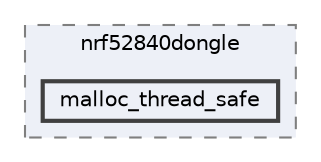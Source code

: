 digraph "/home/mj/Desktop/IoT-Chat-Digitalization/Dongle/gnrc_border_router/bin/nrf52840dongle/malloc_thread_safe"
{
 // LATEX_PDF_SIZE
  bgcolor="transparent";
  edge [fontname=Helvetica,fontsize=10,labelfontname=Helvetica,labelfontsize=10];
  node [fontname=Helvetica,fontsize=10,shape=box,height=0.2,width=0.4];
  compound=true
  subgraph clusterdir_9941f7556d96a0e17fefe82cd217bc3a {
    graph [ bgcolor="#edf0f7", pencolor="grey50", label="nrf52840dongle", fontname=Helvetica,fontsize=10 style="filled,dashed", URL="dir_9941f7556d96a0e17fefe82cd217bc3a.html",tooltip=""]
  dir_7284ac121abb8534abcc13a4a4ed49d2 [label="malloc_thread_safe", fillcolor="#edf0f7", color="grey25", style="filled,bold", URL="dir_7284ac121abb8534abcc13a4a4ed49d2.html",tooltip=""];
  }
}
